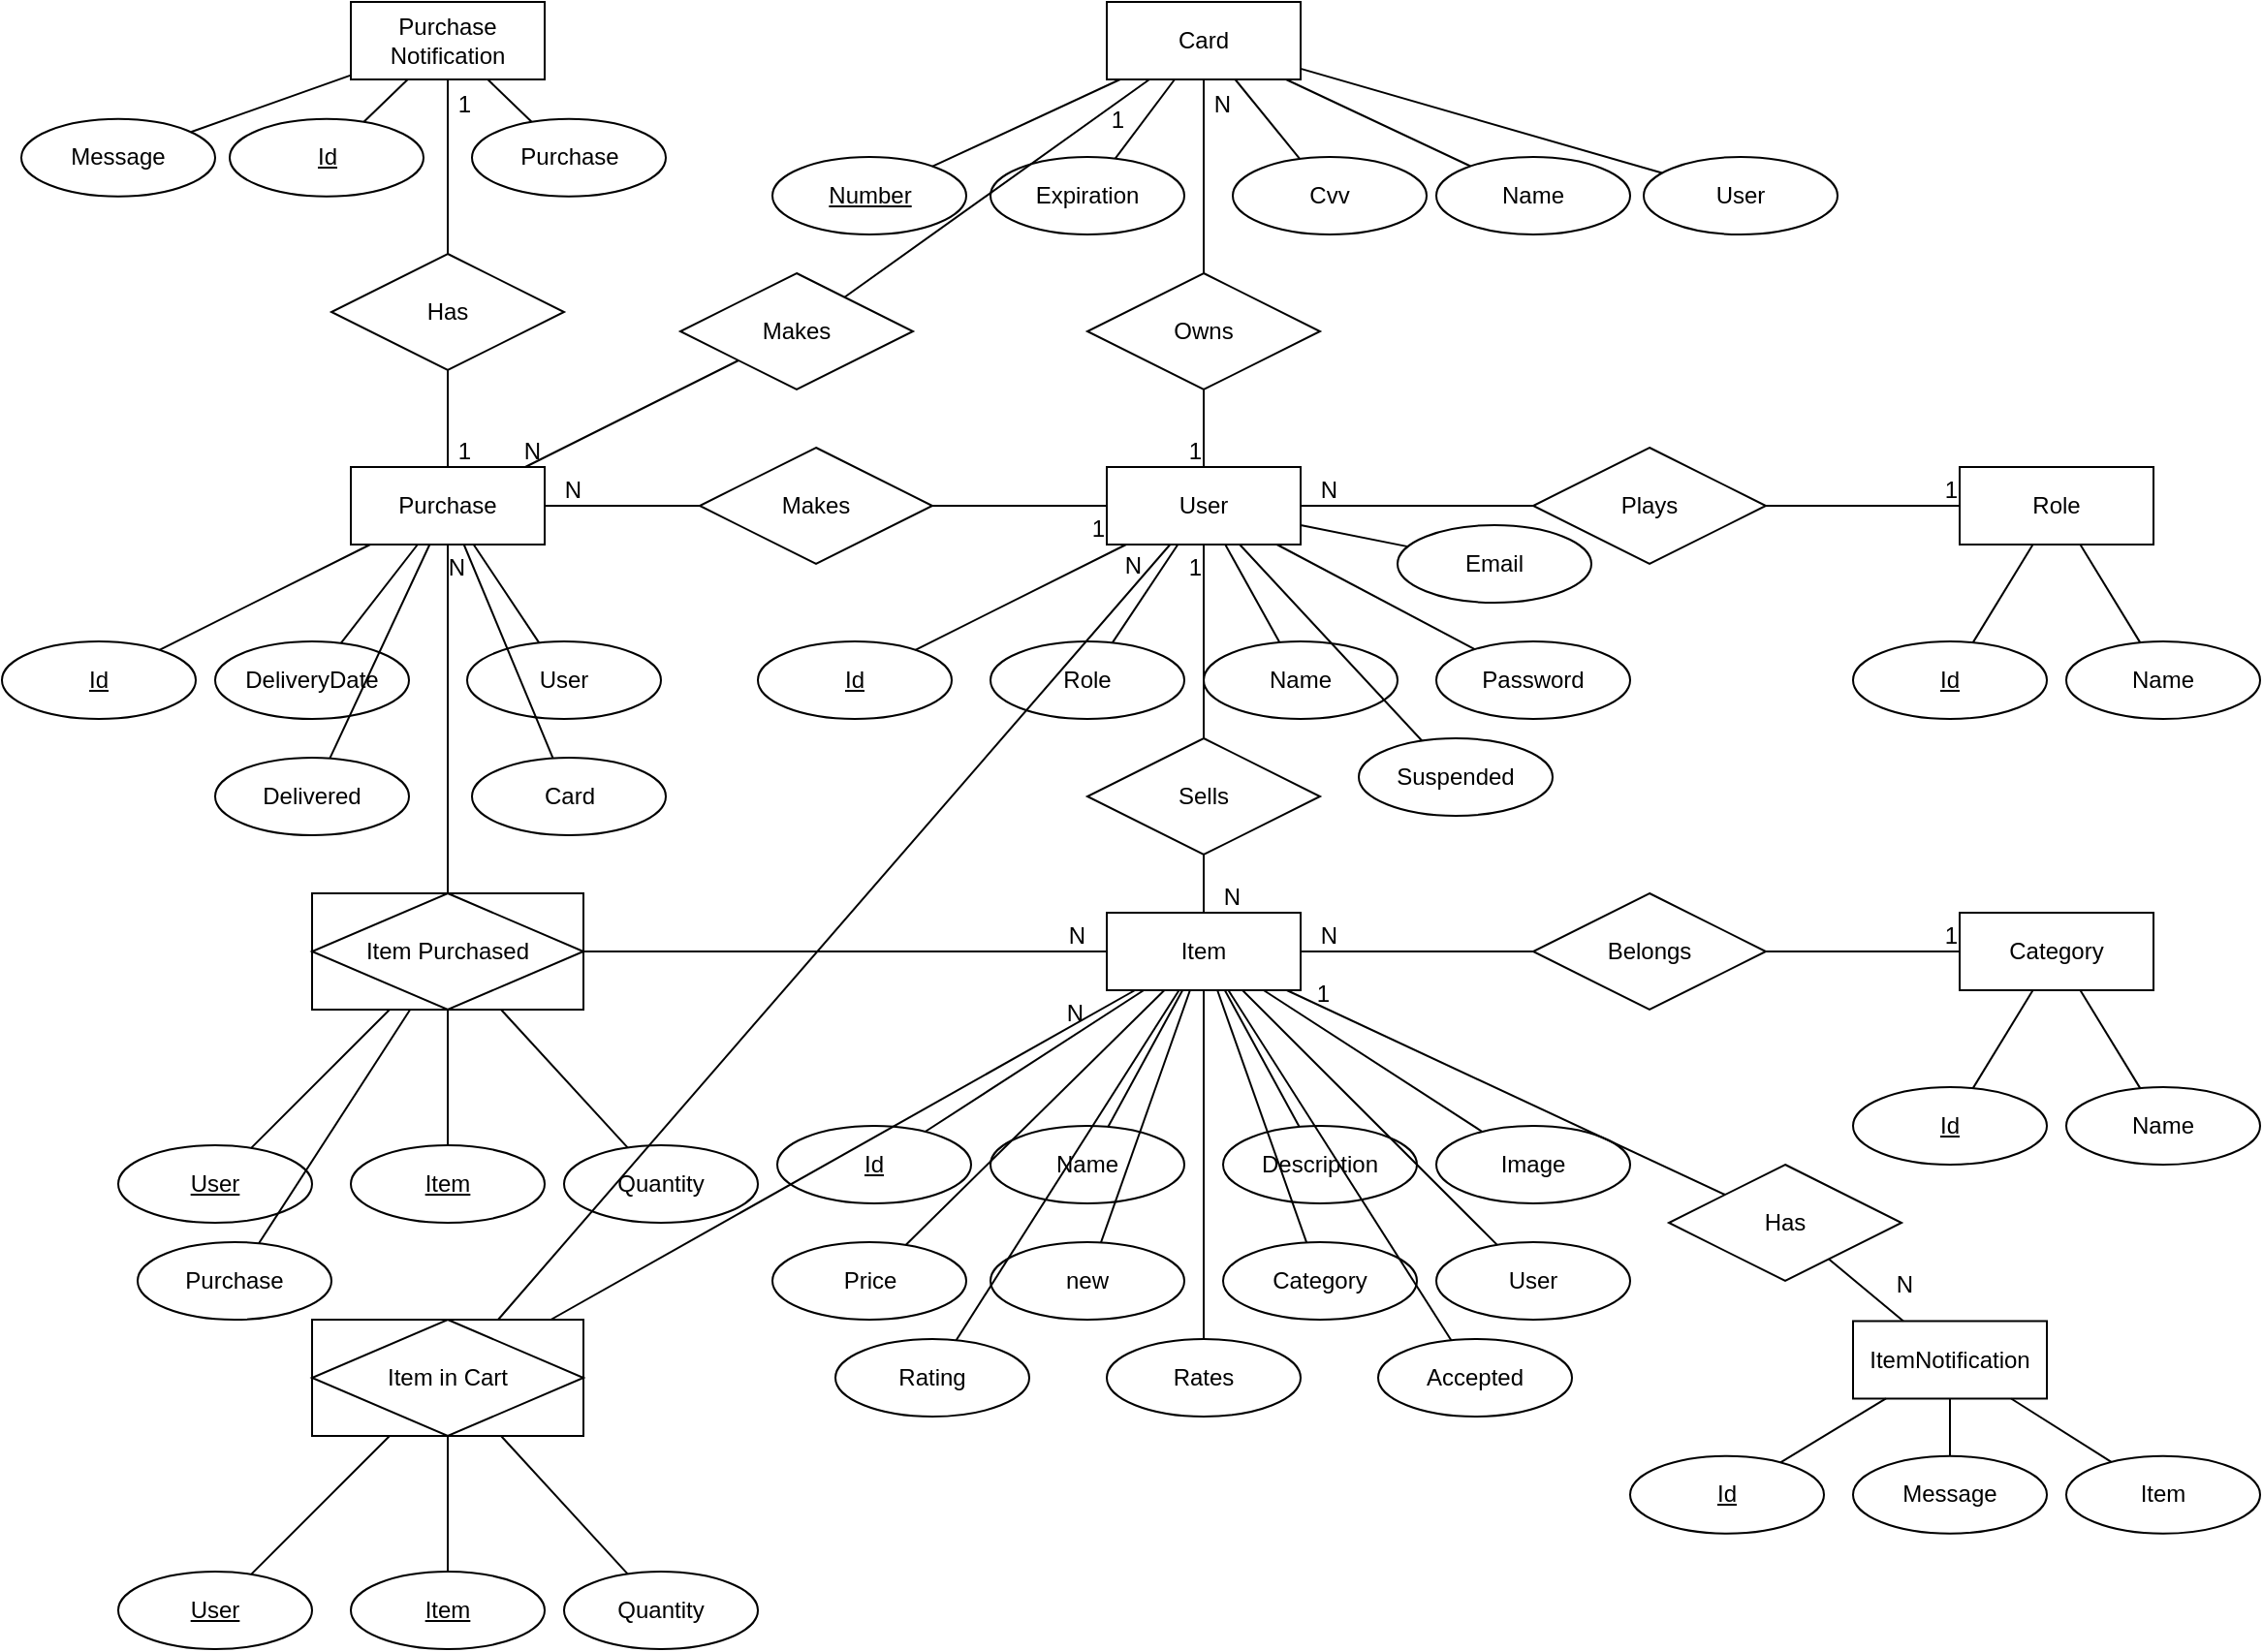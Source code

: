 <mxfile version="28.2.7">
  <diagram name="Page-1" id="AQ6WqM4QL6wlQ6JgRw1S">
    <mxGraphModel dx="1959" dy="1181" grid="1" gridSize="10" guides="1" tooltips="1" connect="1" arrows="1" fold="1" page="1" pageScale="1" pageWidth="850" pageHeight="1100" math="0" shadow="0">
      <root>
        <mxCell id="0" />
        <mxCell id="1" parent="0" />
        <mxCell id="PNmZhNiWiLSYnnZoIw8--1" value="User" style="whiteSpace=wrap;html=1;align=center;" vertex="1" parent="1">
          <mxGeometry x="570" y="360" width="100" height="40" as="geometry" />
        </mxCell>
        <mxCell id="PNmZhNiWiLSYnnZoIw8--2" value="Id" style="ellipse;whiteSpace=wrap;html=1;align=center;fontStyle=4;" vertex="1" parent="1">
          <mxGeometry x="390" y="450" width="100" height="40" as="geometry" />
        </mxCell>
        <mxCell id="PNmZhNiWiLSYnnZoIw8--3" value="" style="endArrow=none;html=1;rounded=0;" edge="1" parent="1" source="PNmZhNiWiLSYnnZoIw8--1" target="PNmZhNiWiLSYnnZoIw8--2">
          <mxGeometry relative="1" as="geometry">
            <mxPoint x="860" y="710" as="sourcePoint" />
            <mxPoint x="1020" y="710" as="targetPoint" />
          </mxGeometry>
        </mxCell>
        <mxCell id="PNmZhNiWiLSYnnZoIw8--4" value="Role" style="whiteSpace=wrap;html=1;align=center;" vertex="1" parent="1">
          <mxGeometry x="1010" y="360" width="100" height="40" as="geometry" />
        </mxCell>
        <mxCell id="PNmZhNiWiLSYnnZoIw8--5" value="Role" style="ellipse;whiteSpace=wrap;html=1;align=center;" vertex="1" parent="1">
          <mxGeometry x="510" y="450" width="100" height="40" as="geometry" />
        </mxCell>
        <mxCell id="PNmZhNiWiLSYnnZoIw8--6" value="" style="endArrow=none;html=1;rounded=0;" edge="1" parent="1" source="PNmZhNiWiLSYnnZoIw8--1" target="PNmZhNiWiLSYnnZoIw8--5">
          <mxGeometry relative="1" as="geometry">
            <mxPoint x="533" y="410" as="sourcePoint" />
            <mxPoint x="490" y="471" as="targetPoint" />
          </mxGeometry>
        </mxCell>
        <mxCell id="PNmZhNiWiLSYnnZoIw8--7" value="Name" style="ellipse;whiteSpace=wrap;html=1;align=center;" vertex="1" parent="1">
          <mxGeometry x="620" y="450" width="100" height="40" as="geometry" />
        </mxCell>
        <mxCell id="PNmZhNiWiLSYnnZoIw8--8" value="" style="endArrow=none;html=1;rounded=0;" edge="1" parent="1" source="PNmZhNiWiLSYnnZoIw8--1" target="PNmZhNiWiLSYnnZoIw8--7">
          <mxGeometry relative="1" as="geometry">
            <mxPoint x="720" y="450" as="sourcePoint" />
            <mxPoint x="650" y="531" as="targetPoint" />
          </mxGeometry>
        </mxCell>
        <mxCell id="PNmZhNiWiLSYnnZoIw8--9" value="Password" style="ellipse;whiteSpace=wrap;html=1;align=center;" vertex="1" parent="1">
          <mxGeometry x="740" y="450" width="100" height="40" as="geometry" />
        </mxCell>
        <mxCell id="PNmZhNiWiLSYnnZoIw8--10" value="" style="endArrow=none;html=1;rounded=0;" edge="1" parent="1" source="PNmZhNiWiLSYnnZoIw8--1" target="PNmZhNiWiLSYnnZoIw8--9">
          <mxGeometry relative="1" as="geometry">
            <mxPoint x="1020" y="510" as="sourcePoint" />
            <mxPoint x="950" y="591" as="targetPoint" />
          </mxGeometry>
        </mxCell>
        <mxCell id="PNmZhNiWiLSYnnZoIw8--11" value="Id" style="ellipse;whiteSpace=wrap;html=1;align=center;fontStyle=4;" vertex="1" parent="1">
          <mxGeometry x="955" y="450" width="100" height="40" as="geometry" />
        </mxCell>
        <mxCell id="PNmZhNiWiLSYnnZoIw8--12" value="" style="endArrow=none;html=1;rounded=0;" edge="1" parent="1" source="PNmZhNiWiLSYnnZoIw8--4" target="PNmZhNiWiLSYnnZoIw8--11">
          <mxGeometry relative="1" as="geometry">
            <mxPoint x="1020" y="410" as="sourcePoint" />
            <mxPoint x="1460" y="720" as="targetPoint" />
          </mxGeometry>
        </mxCell>
        <mxCell id="PNmZhNiWiLSYnnZoIw8--13" value="Name" style="ellipse;whiteSpace=wrap;html=1;align=center;" vertex="1" parent="1">
          <mxGeometry x="1065" y="450" width="100" height="40" as="geometry" />
        </mxCell>
        <mxCell id="PNmZhNiWiLSYnnZoIw8--14" value="" style="endArrow=none;html=1;rounded=0;" edge="1" parent="1" source="PNmZhNiWiLSYnnZoIw8--4" target="PNmZhNiWiLSYnnZoIw8--13">
          <mxGeometry relative="1" as="geometry">
            <mxPoint x="1081" y="410" as="sourcePoint" />
            <mxPoint x="1100" y="541" as="targetPoint" />
          </mxGeometry>
        </mxCell>
        <mxCell id="PNmZhNiWiLSYnnZoIw8--15" value="Plays" style="shape=rhombus;perimeter=rhombusPerimeter;whiteSpace=wrap;html=1;align=center;" vertex="1" parent="1">
          <mxGeometry x="790" y="350" width="120" height="60" as="geometry" />
        </mxCell>
        <mxCell id="PNmZhNiWiLSYnnZoIw8--16" value="" style="endArrow=none;html=1;rounded=0;" edge="1" parent="1" source="PNmZhNiWiLSYnnZoIw8--15" target="PNmZhNiWiLSYnnZoIw8--4">
          <mxGeometry relative="1" as="geometry">
            <mxPoint x="860" y="710" as="sourcePoint" />
            <mxPoint x="1020" y="710" as="targetPoint" />
          </mxGeometry>
        </mxCell>
        <mxCell id="PNmZhNiWiLSYnnZoIw8--17" value="1" style="resizable=0;html=1;whiteSpace=wrap;align=right;verticalAlign=bottom;" connectable="0" vertex="1" parent="PNmZhNiWiLSYnnZoIw8--16">
          <mxGeometry x="1" relative="1" as="geometry" />
        </mxCell>
        <mxCell id="PNmZhNiWiLSYnnZoIw8--18" value="" style="endArrow=none;html=1;rounded=0;" edge="1" parent="1" source="PNmZhNiWiLSYnnZoIw8--15" target="PNmZhNiWiLSYnnZoIw8--1">
          <mxGeometry relative="1" as="geometry">
            <mxPoint x="860" y="710" as="sourcePoint" />
            <mxPoint x="1020" y="710" as="targetPoint" />
          </mxGeometry>
        </mxCell>
        <mxCell id="PNmZhNiWiLSYnnZoIw8--19" value="N" style="resizable=0;html=1;whiteSpace=wrap;align=right;verticalAlign=bottom;" connectable="0" vertex="1" parent="PNmZhNiWiLSYnnZoIw8--18">
          <mxGeometry x="1" relative="1" as="geometry">
            <mxPoint x="20" as="offset" />
          </mxGeometry>
        </mxCell>
        <mxCell id="PNmZhNiWiLSYnnZoIw8--20" value="Item" style="whiteSpace=wrap;html=1;align=center;" vertex="1" parent="1">
          <mxGeometry x="570" y="590" width="100" height="40" as="geometry" />
        </mxCell>
        <mxCell id="PNmZhNiWiLSYnnZoIw8--21" value="Id" style="ellipse;whiteSpace=wrap;html=1;align=center;fontStyle=4;" vertex="1" parent="1">
          <mxGeometry x="400" y="700" width="100" height="40" as="geometry" />
        </mxCell>
        <mxCell id="PNmZhNiWiLSYnnZoIw8--22" value="" style="endArrow=none;html=1;rounded=0;" edge="1" parent="1" source="PNmZhNiWiLSYnnZoIw8--20" target="PNmZhNiWiLSYnnZoIw8--21">
          <mxGeometry relative="1" as="geometry">
            <mxPoint x="600" y="650" as="sourcePoint" />
            <mxPoint x="1040" y="960" as="targetPoint" />
          </mxGeometry>
        </mxCell>
        <mxCell id="PNmZhNiWiLSYnnZoIw8--23" value="Name" style="ellipse;whiteSpace=wrap;html=1;align=center;" vertex="1" parent="1">
          <mxGeometry x="510" y="700" width="100" height="40" as="geometry" />
        </mxCell>
        <mxCell id="PNmZhNiWiLSYnnZoIw8--24" value="" style="endArrow=none;html=1;rounded=0;" edge="1" parent="1" source="PNmZhNiWiLSYnnZoIw8--20" target="PNmZhNiWiLSYnnZoIw8--23">
          <mxGeometry relative="1" as="geometry">
            <mxPoint x="617" y="650" as="sourcePoint" />
            <mxPoint x="500" y="721" as="targetPoint" />
          </mxGeometry>
        </mxCell>
        <mxCell id="PNmZhNiWiLSYnnZoIw8--25" value="Description" style="ellipse;whiteSpace=wrap;html=1;align=center;" vertex="1" parent="1">
          <mxGeometry x="630" y="700" width="100" height="40" as="geometry" />
        </mxCell>
        <mxCell id="PNmZhNiWiLSYnnZoIw8--26" value="" style="endArrow=none;html=1;rounded=0;" edge="1" parent="1" source="PNmZhNiWiLSYnnZoIw8--20" target="PNmZhNiWiLSYnnZoIw8--25">
          <mxGeometry relative="1" as="geometry">
            <mxPoint x="771" y="720" as="sourcePoint" />
            <mxPoint x="660" y="811" as="targetPoint" />
          </mxGeometry>
        </mxCell>
        <mxCell id="PNmZhNiWiLSYnnZoIw8--27" value="Image" style="ellipse;whiteSpace=wrap;html=1;align=center;" vertex="1" parent="1">
          <mxGeometry x="740" y="700" width="100" height="40" as="geometry" />
        </mxCell>
        <mxCell id="PNmZhNiWiLSYnnZoIw8--28" value="" style="endArrow=none;html=1;rounded=0;" edge="1" parent="1" source="PNmZhNiWiLSYnnZoIw8--20" target="PNmZhNiWiLSYnnZoIw8--27">
          <mxGeometry relative="1" as="geometry">
            <mxPoint x="620.0" y="590" as="sourcePoint" />
            <mxPoint x="769.4" y="811" as="targetPoint" />
          </mxGeometry>
        </mxCell>
        <mxCell id="PNmZhNiWiLSYnnZoIw8--29" value="Price" style="ellipse;whiteSpace=wrap;html=1;align=center;" vertex="1" parent="1">
          <mxGeometry x="397.5" y="760" width="100" height="40" as="geometry" />
        </mxCell>
        <mxCell id="PNmZhNiWiLSYnnZoIw8--30" value="" style="endArrow=none;html=1;rounded=0;" edge="1" parent="1" source="PNmZhNiWiLSYnnZoIw8--29" target="PNmZhNiWiLSYnnZoIw8--20">
          <mxGeometry relative="1" as="geometry">
            <mxPoint x="700" y="640" as="sourcePoint" />
            <mxPoint x="860" y="640" as="targetPoint" />
          </mxGeometry>
        </mxCell>
        <mxCell id="PNmZhNiWiLSYnnZoIw8--31" value="new" style="ellipse;whiteSpace=wrap;html=1;align=center;" vertex="1" parent="1">
          <mxGeometry x="510" y="760" width="100" height="40" as="geometry" />
        </mxCell>
        <mxCell id="PNmZhNiWiLSYnnZoIw8--32" value="" style="endArrow=none;html=1;rounded=0;" edge="1" parent="1" source="PNmZhNiWiLSYnnZoIw8--20" target="PNmZhNiWiLSYnnZoIw8--31">
          <mxGeometry relative="1" as="geometry">
            <mxPoint x="580" y="630" as="sourcePoint" />
            <mxPoint x="740" y="630" as="targetPoint" />
          </mxGeometry>
        </mxCell>
        <mxCell id="PNmZhNiWiLSYnnZoIw8--33" value="Category" style="ellipse;whiteSpace=wrap;html=1;align=center;" vertex="1" parent="1">
          <mxGeometry x="630" y="760" width="100" height="40" as="geometry" />
        </mxCell>
        <mxCell id="PNmZhNiWiLSYnnZoIw8--34" value="" style="endArrow=none;html=1;rounded=0;" edge="1" parent="1" source="PNmZhNiWiLSYnnZoIw8--33" target="PNmZhNiWiLSYnnZoIw8--20">
          <mxGeometry relative="1" as="geometry">
            <mxPoint x="580" y="750" as="sourcePoint" />
            <mxPoint x="740" y="750" as="targetPoint" />
          </mxGeometry>
        </mxCell>
        <mxCell id="PNmZhNiWiLSYnnZoIw8--35" value="Category" style="whiteSpace=wrap;html=1;align=center;" vertex="1" parent="1">
          <mxGeometry x="1010" y="590" width="100" height="40" as="geometry" />
        </mxCell>
        <mxCell id="PNmZhNiWiLSYnnZoIw8--36" value="Id" style="ellipse;whiteSpace=wrap;html=1;align=center;fontStyle=4;" vertex="1" parent="1">
          <mxGeometry x="955" y="680" width="100" height="40" as="geometry" />
        </mxCell>
        <mxCell id="PNmZhNiWiLSYnnZoIw8--37" value="" style="endArrow=none;html=1;rounded=0;" edge="1" parent="1" source="PNmZhNiWiLSYnnZoIw8--35" target="PNmZhNiWiLSYnnZoIw8--36">
          <mxGeometry relative="1" as="geometry">
            <mxPoint x="1048" y="630" as="sourcePoint" />
            <mxPoint x="1460" y="950" as="targetPoint" />
          </mxGeometry>
        </mxCell>
        <mxCell id="PNmZhNiWiLSYnnZoIw8--38" value="Name" style="ellipse;whiteSpace=wrap;html=1;align=center;" vertex="1" parent="1">
          <mxGeometry x="1065" y="680" width="100" height="40" as="geometry" />
        </mxCell>
        <mxCell id="PNmZhNiWiLSYnnZoIw8--39" value="" style="endArrow=none;html=1;rounded=0;" edge="1" parent="1" source="PNmZhNiWiLSYnnZoIw8--35" target="PNmZhNiWiLSYnnZoIw8--38">
          <mxGeometry relative="1" as="geometry">
            <mxPoint x="1072" y="630" as="sourcePoint" />
            <mxPoint x="1100" y="771" as="targetPoint" />
          </mxGeometry>
        </mxCell>
        <mxCell id="PNmZhNiWiLSYnnZoIw8--40" value="Belongs" style="shape=rhombus;perimeter=rhombusPerimeter;whiteSpace=wrap;html=1;align=center;" vertex="1" parent="1">
          <mxGeometry x="790" y="580" width="120" height="60" as="geometry" />
        </mxCell>
        <mxCell id="PNmZhNiWiLSYnnZoIw8--41" value="" style="endArrow=none;html=1;rounded=0;" edge="1" parent="1" source="PNmZhNiWiLSYnnZoIw8--40" target="PNmZhNiWiLSYnnZoIw8--35">
          <mxGeometry relative="1" as="geometry">
            <mxPoint x="819.4" y="940" as="sourcePoint" />
            <mxPoint x="969.4" y="610" as="targetPoint" />
          </mxGeometry>
        </mxCell>
        <mxCell id="PNmZhNiWiLSYnnZoIw8--42" value="1" style="resizable=0;html=1;whiteSpace=wrap;align=right;verticalAlign=bottom;" connectable="0" vertex="1" parent="PNmZhNiWiLSYnnZoIw8--41">
          <mxGeometry x="1" relative="1" as="geometry" />
        </mxCell>
        <mxCell id="PNmZhNiWiLSYnnZoIw8--43" value="" style="endArrow=none;html=1;rounded=0;" edge="1" parent="1" source="PNmZhNiWiLSYnnZoIw8--40" target="PNmZhNiWiLSYnnZoIw8--20">
          <mxGeometry relative="1" as="geometry">
            <mxPoint x="819.4" y="940" as="sourcePoint" />
            <mxPoint x="629.4" y="610" as="targetPoint" />
          </mxGeometry>
        </mxCell>
        <mxCell id="PNmZhNiWiLSYnnZoIw8--44" value="N" style="resizable=0;html=1;whiteSpace=wrap;align=right;verticalAlign=bottom;" connectable="0" vertex="1" parent="PNmZhNiWiLSYnnZoIw8--43">
          <mxGeometry x="1" relative="1" as="geometry">
            <mxPoint x="20" as="offset" />
          </mxGeometry>
        </mxCell>
        <mxCell id="PNmZhNiWiLSYnnZoIw8--45" value="Sells" style="shape=rhombus;perimeter=rhombusPerimeter;whiteSpace=wrap;html=1;align=center;" vertex="1" parent="1">
          <mxGeometry x="560" y="500" width="120" height="60" as="geometry" />
        </mxCell>
        <mxCell id="PNmZhNiWiLSYnnZoIw8--46" value="" style="endArrow=none;html=1;rounded=0;" edge="1" parent="1" source="PNmZhNiWiLSYnnZoIw8--45" target="PNmZhNiWiLSYnnZoIw8--1">
          <mxGeometry relative="1" as="geometry">
            <mxPoint x="630" y="870" as="sourcePoint" />
            <mxPoint x="780" y="540" as="targetPoint" />
          </mxGeometry>
        </mxCell>
        <mxCell id="PNmZhNiWiLSYnnZoIw8--47" value="1" style="resizable=0;html=1;whiteSpace=wrap;align=right;verticalAlign=bottom;" connectable="0" vertex="1" parent="PNmZhNiWiLSYnnZoIw8--46">
          <mxGeometry x="1" relative="1" as="geometry">
            <mxPoint y="20" as="offset" />
          </mxGeometry>
        </mxCell>
        <mxCell id="PNmZhNiWiLSYnnZoIw8--48" value="" style="endArrow=none;html=1;rounded=0;" edge="1" parent="1" source="PNmZhNiWiLSYnnZoIw8--45" target="PNmZhNiWiLSYnnZoIw8--20">
          <mxGeometry relative="1" as="geometry">
            <mxPoint x="630" y="870" as="sourcePoint" />
            <mxPoint x="440" y="540" as="targetPoint" />
          </mxGeometry>
        </mxCell>
        <mxCell id="PNmZhNiWiLSYnnZoIw8--49" value="N" style="resizable=0;html=1;whiteSpace=wrap;align=right;verticalAlign=bottom;" connectable="0" vertex="1" parent="PNmZhNiWiLSYnnZoIw8--48">
          <mxGeometry x="1" relative="1" as="geometry">
            <mxPoint x="20" as="offset" />
          </mxGeometry>
        </mxCell>
        <mxCell id="PNmZhNiWiLSYnnZoIw8--50" value="Purchase" style="whiteSpace=wrap;html=1;align=center;" vertex="1" parent="1">
          <mxGeometry x="180" y="360" width="100" height="40" as="geometry" />
        </mxCell>
        <mxCell id="PNmZhNiWiLSYnnZoIw8--51" value="Makes" style="shape=rhombus;perimeter=rhombusPerimeter;whiteSpace=wrap;html=1;align=center;" vertex="1" parent="1">
          <mxGeometry x="360" y="350" width="120" height="60" as="geometry" />
        </mxCell>
        <mxCell id="PNmZhNiWiLSYnnZoIw8--52" value="" style="endArrow=none;html=1;rounded=0;" edge="1" parent="1" source="PNmZhNiWiLSYnnZoIw8--51" target="PNmZhNiWiLSYnnZoIw8--1">
          <mxGeometry relative="1" as="geometry">
            <mxPoint x="457.5" y="720" as="sourcePoint" />
            <mxPoint x="372.5" y="80" as="targetPoint" />
          </mxGeometry>
        </mxCell>
        <mxCell id="PNmZhNiWiLSYnnZoIw8--53" value="1" style="resizable=0;html=1;whiteSpace=wrap;align=right;verticalAlign=bottom;" connectable="0" vertex="1" parent="PNmZhNiWiLSYnnZoIw8--52">
          <mxGeometry x="1" relative="1" as="geometry">
            <mxPoint y="20" as="offset" />
          </mxGeometry>
        </mxCell>
        <mxCell id="PNmZhNiWiLSYnnZoIw8--54" value="" style="endArrow=none;html=1;rounded=0;" edge="1" parent="1" source="PNmZhNiWiLSYnnZoIw8--51" target="PNmZhNiWiLSYnnZoIw8--50">
          <mxGeometry relative="1" as="geometry">
            <mxPoint x="457.5" y="720" as="sourcePoint" />
            <mxPoint x="447.5" y="440" as="targetPoint" />
          </mxGeometry>
        </mxCell>
        <mxCell id="PNmZhNiWiLSYnnZoIw8--55" value="N" style="resizable=0;html=1;whiteSpace=wrap;align=right;verticalAlign=bottom;" connectable="0" vertex="1" parent="PNmZhNiWiLSYnnZoIw8--54">
          <mxGeometry x="1" relative="1" as="geometry">
            <mxPoint x="20" as="offset" />
          </mxGeometry>
        </mxCell>
        <mxCell id="PNmZhNiWiLSYnnZoIw8--56" value="" style="endArrow=none;html=1;rounded=0;" edge="1" parent="1" source="PNmZhNiWiLSYnnZoIw8--92" target="PNmZhNiWiLSYnnZoIw8--50">
          <mxGeometry relative="1" as="geometry">
            <mxPoint x="230" y="580" as="sourcePoint" />
            <mxPoint x="390" y="390" as="targetPoint" />
          </mxGeometry>
        </mxCell>
        <mxCell id="PNmZhNiWiLSYnnZoIw8--57" value="N" style="resizable=0;html=1;whiteSpace=wrap;align=right;verticalAlign=bottom;" connectable="0" vertex="1" parent="PNmZhNiWiLSYnnZoIw8--56">
          <mxGeometry x="1" relative="1" as="geometry">
            <mxPoint x="10" y="20" as="offset" />
          </mxGeometry>
        </mxCell>
        <mxCell id="PNmZhNiWiLSYnnZoIw8--58" value="" style="endArrow=none;html=1;rounded=0;" edge="1" parent="1" source="PNmZhNiWiLSYnnZoIw8--92" target="PNmZhNiWiLSYnnZoIw8--20">
          <mxGeometry relative="1" as="geometry">
            <mxPoint x="290" y="610" as="sourcePoint" />
            <mxPoint x="340" y="580" as="targetPoint" />
            <Array as="points">
              <mxPoint x="430" y="610" />
            </Array>
          </mxGeometry>
        </mxCell>
        <mxCell id="PNmZhNiWiLSYnnZoIw8--59" value="N" style="resizable=0;html=1;whiteSpace=wrap;align=right;verticalAlign=bottom;" connectable="0" vertex="1" parent="PNmZhNiWiLSYnnZoIw8--58">
          <mxGeometry x="1" relative="1" as="geometry">
            <mxPoint x="-10" as="offset" />
          </mxGeometry>
        </mxCell>
        <mxCell id="PNmZhNiWiLSYnnZoIw8--60" value="Card" style="whiteSpace=wrap;html=1;align=center;" vertex="1" parent="1">
          <mxGeometry x="570" y="120" width="100" height="40" as="geometry" />
        </mxCell>
        <mxCell id="PNmZhNiWiLSYnnZoIw8--61" value="Owns" style="shape=rhombus;perimeter=rhombusPerimeter;whiteSpace=wrap;html=1;align=center;" vertex="1" parent="1">
          <mxGeometry x="560" y="260" width="120" height="60" as="geometry" />
        </mxCell>
        <mxCell id="PNmZhNiWiLSYnnZoIw8--62" value="" style="endArrow=none;html=1;rounded=0;" edge="1" parent="1" source="PNmZhNiWiLSYnnZoIw8--61" target="PNmZhNiWiLSYnnZoIw8--1">
          <mxGeometry relative="1" as="geometry">
            <mxPoint x="620" y="570" as="sourcePoint" />
            <mxPoint x="770" y="240" as="targetPoint" />
          </mxGeometry>
        </mxCell>
        <mxCell id="PNmZhNiWiLSYnnZoIw8--63" value="1" style="resizable=0;html=1;whiteSpace=wrap;align=right;verticalAlign=bottom;" connectable="0" vertex="1" parent="PNmZhNiWiLSYnnZoIw8--62">
          <mxGeometry x="1" relative="1" as="geometry" />
        </mxCell>
        <mxCell id="PNmZhNiWiLSYnnZoIw8--64" value="" style="endArrow=none;html=1;rounded=0;" edge="1" parent="1" source="PNmZhNiWiLSYnnZoIw8--61" target="PNmZhNiWiLSYnnZoIw8--60">
          <mxGeometry relative="1" as="geometry">
            <mxPoint x="620" y="570" as="sourcePoint" />
            <mxPoint x="430" y="240" as="targetPoint" />
          </mxGeometry>
        </mxCell>
        <mxCell id="PNmZhNiWiLSYnnZoIw8--65" value="N" style="resizable=0;html=1;whiteSpace=wrap;align=right;verticalAlign=bottom;" connectable="0" vertex="1" parent="PNmZhNiWiLSYnnZoIw8--64">
          <mxGeometry x="1" relative="1" as="geometry">
            <mxPoint x="15" y="21" as="offset" />
          </mxGeometry>
        </mxCell>
        <mxCell id="PNmZhNiWiLSYnnZoIw8--66" value="Number" style="ellipse;whiteSpace=wrap;html=1;align=center;fontStyle=4;" vertex="1" parent="1">
          <mxGeometry x="397.5" y="200" width="100" height="40" as="geometry" />
        </mxCell>
        <mxCell id="PNmZhNiWiLSYnnZoIw8--67" value="" style="endArrow=none;html=1;rounded=0;" edge="1" parent="1" source="PNmZhNiWiLSYnnZoIw8--60" target="PNmZhNiWiLSYnnZoIw8--66">
          <mxGeometry relative="1" as="geometry">
            <mxPoint x="555" y="190" as="sourcePoint" />
            <mxPoint x="995" y="500" as="targetPoint" />
          </mxGeometry>
        </mxCell>
        <mxCell id="PNmZhNiWiLSYnnZoIw8--68" value="Cvv" style="ellipse;whiteSpace=wrap;html=1;align=center;" vertex="1" parent="1">
          <mxGeometry x="635" y="200" width="100" height="40" as="geometry" />
        </mxCell>
        <mxCell id="PNmZhNiWiLSYnnZoIw8--69" value="" style="endArrow=none;html=1;rounded=0;" edge="1" parent="1" source="PNmZhNiWiLSYnnZoIw8--60" target="PNmZhNiWiLSYnnZoIw8--68">
          <mxGeometry relative="1" as="geometry">
            <mxPoint x="737" y="150" as="sourcePoint" />
            <mxPoint x="620" y="221" as="targetPoint" />
          </mxGeometry>
        </mxCell>
        <mxCell id="PNmZhNiWiLSYnnZoIw8--70" value="Expiration" style="ellipse;whiteSpace=wrap;html=1;align=center;" vertex="1" parent="1">
          <mxGeometry x="510" y="200" width="100" height="40" as="geometry" />
        </mxCell>
        <mxCell id="PNmZhNiWiLSYnnZoIw8--71" value="" style="endArrow=none;html=1;rounded=0;" edge="1" parent="1" source="PNmZhNiWiLSYnnZoIw8--60" target="PNmZhNiWiLSYnnZoIw8--70">
          <mxGeometry relative="1" as="geometry">
            <mxPoint x="511" y="160" as="sourcePoint" />
            <mxPoint x="495" y="221" as="targetPoint" />
          </mxGeometry>
        </mxCell>
        <mxCell id="PNmZhNiWiLSYnnZoIw8--72" value="Name" style="ellipse;whiteSpace=wrap;html=1;align=center;" vertex="1" parent="1">
          <mxGeometry x="740" y="200" width="100" height="40" as="geometry" />
        </mxCell>
        <mxCell id="PNmZhNiWiLSYnnZoIw8--73" value="" style="endArrow=none;html=1;rounded=0;" edge="1" parent="1" source="PNmZhNiWiLSYnnZoIw8--60" target="PNmZhNiWiLSYnnZoIw8--72">
          <mxGeometry relative="1" as="geometry">
            <mxPoint x="741" y="160" as="sourcePoint" />
            <mxPoint x="725" y="221" as="targetPoint" />
          </mxGeometry>
        </mxCell>
        <mxCell id="PNmZhNiWiLSYnnZoIw8--74" value="Id" style="ellipse;whiteSpace=wrap;html=1;align=center;fontStyle=4;" vertex="1" parent="1">
          <mxGeometry y="450" width="100" height="40" as="geometry" />
        </mxCell>
        <mxCell id="PNmZhNiWiLSYnnZoIw8--75" value="" style="endArrow=none;html=1;rounded=0;" edge="1" parent="1" source="PNmZhNiWiLSYnnZoIw8--50" target="PNmZhNiWiLSYnnZoIw8--74">
          <mxGeometry relative="1" as="geometry">
            <mxPoint x="300" y="410" as="sourcePoint" />
            <mxPoint x="740" y="720" as="targetPoint" />
          </mxGeometry>
        </mxCell>
        <mxCell id="PNmZhNiWiLSYnnZoIw8--76" value="User" style="ellipse;whiteSpace=wrap;html=1;align=center;" vertex="1" parent="1">
          <mxGeometry x="847" y="200" width="100" height="40" as="geometry" />
        </mxCell>
        <mxCell id="PNmZhNiWiLSYnnZoIw8--77" value="" style="endArrow=none;html=1;rounded=0;" edge="1" parent="1" source="PNmZhNiWiLSYnnZoIw8--60" target="PNmZhNiWiLSYnnZoIw8--76">
          <mxGeometry relative="1" as="geometry">
            <mxPoint x="770" y="160" as="sourcePoint" />
            <mxPoint x="832" y="221" as="targetPoint" />
          </mxGeometry>
        </mxCell>
        <mxCell id="PNmZhNiWiLSYnnZoIw8--78" value="User" style="ellipse;whiteSpace=wrap;html=1;align=center;" vertex="1" parent="1">
          <mxGeometry x="740" y="760" width="100" height="40" as="geometry" />
        </mxCell>
        <mxCell id="PNmZhNiWiLSYnnZoIw8--79" value="" style="endArrow=none;html=1;rounded=0;" edge="1" parent="1" source="PNmZhNiWiLSYnnZoIw8--78" target="PNmZhNiWiLSYnnZoIw8--20">
          <mxGeometry relative="1" as="geometry">
            <mxPoint x="763" y="880" as="sourcePoint" />
            <mxPoint x="810" y="760" as="targetPoint" />
          </mxGeometry>
        </mxCell>
        <mxCell id="PNmZhNiWiLSYnnZoIw8--80" value="User" style="ellipse;whiteSpace=wrap;html=1;align=center;" vertex="1" parent="1">
          <mxGeometry x="240" y="450" width="100" height="40" as="geometry" />
        </mxCell>
        <mxCell id="PNmZhNiWiLSYnnZoIw8--81" value="" style="endArrow=none;html=1;rounded=0;" edge="1" parent="1" source="PNmZhNiWiLSYnnZoIw8--50" target="PNmZhNiWiLSYnnZoIw8--80">
          <mxGeometry relative="1" as="geometry">
            <mxPoint x="383" y="470" as="sourcePoint" />
            <mxPoint x="340" y="531" as="targetPoint" />
          </mxGeometry>
        </mxCell>
        <mxCell id="PNmZhNiWiLSYnnZoIw8--82" value="DeliveryDate" style="ellipse;whiteSpace=wrap;html=1;align=center;" vertex="1" parent="1">
          <mxGeometry x="110" y="450" width="100" height="40" as="geometry" />
        </mxCell>
        <mxCell id="PNmZhNiWiLSYnnZoIw8--83" value="" style="endArrow=none;html=1;rounded=0;" edge="1" parent="1" source="PNmZhNiWiLSYnnZoIw8--50" target="PNmZhNiWiLSYnnZoIw8--82">
          <mxGeometry relative="1" as="geometry">
            <mxPoint x="270" y="450" as="sourcePoint" />
            <mxPoint x="306" y="511" as="targetPoint" />
          </mxGeometry>
        </mxCell>
        <mxCell id="PNmZhNiWiLSYnnZoIw8--84" value="Delivered" style="ellipse;whiteSpace=wrap;html=1;align=center;" vertex="1" parent="1">
          <mxGeometry x="110" y="510" width="100" height="40" as="geometry" />
        </mxCell>
        <mxCell id="PNmZhNiWiLSYnnZoIw8--85" value="" style="endArrow=none;html=1;rounded=0;" edge="1" parent="1" source="PNmZhNiWiLSYnnZoIw8--50" target="PNmZhNiWiLSYnnZoIw8--84">
          <mxGeometry relative="1" as="geometry">
            <mxPoint x="104" y="400" as="sourcePoint" />
            <mxPoint x="196" y="511" as="targetPoint" />
          </mxGeometry>
        </mxCell>
        <mxCell id="PNmZhNiWiLSYnnZoIw8--86" value="Rating" style="ellipse;whiteSpace=wrap;html=1;align=center;" vertex="1" parent="1">
          <mxGeometry x="430" y="810" width="100" height="40" as="geometry" />
        </mxCell>
        <mxCell id="PNmZhNiWiLSYnnZoIw8--87" value="Rates" style="ellipse;whiteSpace=wrap;html=1;align=center;" vertex="1" parent="1">
          <mxGeometry x="570" y="810" width="100" height="40" as="geometry" />
        </mxCell>
        <mxCell id="PNmZhNiWiLSYnnZoIw8--88" value="Accepted" style="ellipse;whiteSpace=wrap;html=1;align=center;" vertex="1" parent="1">
          <mxGeometry x="710" y="810" width="100" height="40" as="geometry" />
        </mxCell>
        <mxCell id="PNmZhNiWiLSYnnZoIw8--89" value="" style="endArrow=none;html=1;rounded=0;" edge="1" parent="1" source="PNmZhNiWiLSYnnZoIw8--86" target="PNmZhNiWiLSYnnZoIw8--20">
          <mxGeometry relative="1" as="geometry">
            <mxPoint x="500" y="770" as="sourcePoint" />
            <mxPoint x="660" y="770" as="targetPoint" />
          </mxGeometry>
        </mxCell>
        <mxCell id="PNmZhNiWiLSYnnZoIw8--90" value="" style="endArrow=none;html=1;rounded=0;" edge="1" parent="1" source="PNmZhNiWiLSYnnZoIw8--87" target="PNmZhNiWiLSYnnZoIw8--20">
          <mxGeometry relative="1" as="geometry">
            <mxPoint x="500" y="770" as="sourcePoint" />
            <mxPoint x="660" y="770" as="targetPoint" />
          </mxGeometry>
        </mxCell>
        <mxCell id="PNmZhNiWiLSYnnZoIw8--91" value="" style="endArrow=none;html=1;rounded=0;" edge="1" parent="1" source="PNmZhNiWiLSYnnZoIw8--88" target="PNmZhNiWiLSYnnZoIw8--20">
          <mxGeometry relative="1" as="geometry">
            <mxPoint x="620" y="880" as="sourcePoint" />
            <mxPoint x="620" y="700" as="targetPoint" />
          </mxGeometry>
        </mxCell>
        <mxCell id="PNmZhNiWiLSYnnZoIw8--92" value="Item Purchased" style="shape=associativeEntity;whiteSpace=wrap;html=1;align=center;" vertex="1" parent="1">
          <mxGeometry x="160" y="580" width="140" height="60" as="geometry" />
        </mxCell>
        <mxCell id="PNmZhNiWiLSYnnZoIw8--93" value="User" style="ellipse;whiteSpace=wrap;html=1;align=center;fontStyle=4;" vertex="1" parent="1">
          <mxGeometry x="60" y="710" width="100" height="40" as="geometry" />
        </mxCell>
        <mxCell id="PNmZhNiWiLSYnnZoIw8--94" value="" style="endArrow=none;html=1;rounded=0;" edge="1" parent="1" source="PNmZhNiWiLSYnnZoIw8--92" target="PNmZhNiWiLSYnnZoIw8--93">
          <mxGeometry relative="1" as="geometry">
            <mxPoint x="240" y="660" as="sourcePoint" />
            <mxPoint x="790" y="980" as="targetPoint" />
          </mxGeometry>
        </mxCell>
        <mxCell id="PNmZhNiWiLSYnnZoIw8--95" value="Item" style="ellipse;whiteSpace=wrap;html=1;align=center;fontStyle=4;" vertex="1" parent="1">
          <mxGeometry x="180" y="710" width="100" height="40" as="geometry" />
        </mxCell>
        <mxCell id="PNmZhNiWiLSYnnZoIw8--96" value="Quantity" style="ellipse;whiteSpace=wrap;html=1;align=center;" vertex="1" parent="1">
          <mxGeometry x="290" y="710" width="100" height="40" as="geometry" />
        </mxCell>
        <mxCell id="PNmZhNiWiLSYnnZoIw8--97" value="" style="endArrow=none;html=1;rounded=0;" edge="1" parent="1" source="PNmZhNiWiLSYnnZoIw8--92" target="PNmZhNiWiLSYnnZoIw8--96">
          <mxGeometry relative="1" as="geometry">
            <mxPoint x="374" y="660" as="sourcePoint" />
            <mxPoint x="466" y="771" as="targetPoint" />
          </mxGeometry>
        </mxCell>
        <mxCell id="PNmZhNiWiLSYnnZoIw8--98" value="" style="endArrow=none;html=1;rounded=0;" edge="1" parent="1" source="PNmZhNiWiLSYnnZoIw8--92" target="PNmZhNiWiLSYnnZoIw8--95">
          <mxGeometry relative="1" as="geometry">
            <mxPoint x="320" y="640" as="sourcePoint" />
            <mxPoint x="373" y="711" as="targetPoint" />
          </mxGeometry>
        </mxCell>
        <mxCell id="PNmZhNiWiLSYnnZoIw8--99" value="Item in Cart" style="shape=associativeEntity;whiteSpace=wrap;html=1;align=center;" vertex="1" parent="1">
          <mxGeometry x="160" y="800" width="140" height="60" as="geometry" />
        </mxCell>
        <mxCell id="PNmZhNiWiLSYnnZoIw8--100" value="" style="endArrow=none;html=1;rounded=0;" edge="1" parent="1" source="PNmZhNiWiLSYnnZoIw8--99" target="PNmZhNiWiLSYnnZoIw8--1">
          <mxGeometry relative="1" as="geometry">
            <mxPoint x="290" y="570" as="sourcePoint" />
            <mxPoint x="290" y="390" as="targetPoint" />
          </mxGeometry>
        </mxCell>
        <mxCell id="PNmZhNiWiLSYnnZoIw8--101" value="N" style="resizable=0;html=1;whiteSpace=wrap;align=right;verticalAlign=bottom;" connectable="0" vertex="1" parent="PNmZhNiWiLSYnnZoIw8--100">
          <mxGeometry x="1" relative="1" as="geometry">
            <mxPoint x="-13" y="20" as="offset" />
          </mxGeometry>
        </mxCell>
        <mxCell id="PNmZhNiWiLSYnnZoIw8--102" value="" style="endArrow=none;html=1;rounded=0;" edge="1" parent="1" source="PNmZhNiWiLSYnnZoIw8--99" target="PNmZhNiWiLSYnnZoIw8--20">
          <mxGeometry relative="1" as="geometry">
            <mxPoint x="550" y="920" as="sourcePoint" />
            <mxPoint x="897" y="520" as="targetPoint" />
          </mxGeometry>
        </mxCell>
        <mxCell id="PNmZhNiWiLSYnnZoIw8--103" value="N" style="resizable=0;html=1;whiteSpace=wrap;align=right;verticalAlign=bottom;" connectable="0" vertex="1" parent="PNmZhNiWiLSYnnZoIw8--102">
          <mxGeometry x="1" relative="1" as="geometry">
            <mxPoint x="-25" y="20" as="offset" />
          </mxGeometry>
        </mxCell>
        <mxCell id="PNmZhNiWiLSYnnZoIw8--104" value="User" style="ellipse;whiteSpace=wrap;html=1;align=center;fontStyle=4;" vertex="1" parent="1">
          <mxGeometry x="60" y="930" width="100" height="40" as="geometry" />
        </mxCell>
        <mxCell id="PNmZhNiWiLSYnnZoIw8--105" value="" style="endArrow=none;html=1;rounded=0;" edge="1" parent="1" source="PNmZhNiWiLSYnnZoIw8--99" target="PNmZhNiWiLSYnnZoIw8--104">
          <mxGeometry relative="1" as="geometry">
            <mxPoint x="200" y="860" as="sourcePoint" />
            <mxPoint x="790" y="1200" as="targetPoint" />
          </mxGeometry>
        </mxCell>
        <mxCell id="PNmZhNiWiLSYnnZoIw8--106" value="Item" style="ellipse;whiteSpace=wrap;html=1;align=center;fontStyle=4;" vertex="1" parent="1">
          <mxGeometry x="180" y="930" width="100" height="40" as="geometry" />
        </mxCell>
        <mxCell id="PNmZhNiWiLSYnnZoIw8--107" value="Quantity" style="ellipse;whiteSpace=wrap;html=1;align=center;" vertex="1" parent="1">
          <mxGeometry x="290" y="930" width="100" height="40" as="geometry" />
        </mxCell>
        <mxCell id="PNmZhNiWiLSYnnZoIw8--108" value="" style="endArrow=none;html=1;rounded=0;" edge="1" parent="1" source="PNmZhNiWiLSYnnZoIw8--99" target="PNmZhNiWiLSYnnZoIw8--107">
          <mxGeometry relative="1" as="geometry">
            <mxPoint x="258" y="860" as="sourcePoint" />
            <mxPoint x="466" y="991" as="targetPoint" />
          </mxGeometry>
        </mxCell>
        <mxCell id="PNmZhNiWiLSYnnZoIw8--109" value="" style="endArrow=none;html=1;rounded=0;" edge="1" parent="1" source="PNmZhNiWiLSYnnZoIw8--99" target="PNmZhNiWiLSYnnZoIw8--106">
          <mxGeometry relative="1" as="geometry">
            <mxPoint x="230" y="860" as="sourcePoint" />
            <mxPoint x="373" y="931" as="targetPoint" />
          </mxGeometry>
        </mxCell>
        <mxCell id="PNmZhNiWiLSYnnZoIw8--110" value="Suspended" style="ellipse;whiteSpace=wrap;html=1;align=center;" vertex="1" parent="1">
          <mxGeometry x="700" y="500" width="100" height="40" as="geometry" />
        </mxCell>
        <mxCell id="PNmZhNiWiLSYnnZoIw8--111" value="" style="endArrow=none;html=1;rounded=0;" edge="1" parent="1" source="PNmZhNiWiLSYnnZoIw8--1" target="PNmZhNiWiLSYnnZoIw8--110">
          <mxGeometry relative="1" as="geometry">
            <mxPoint x="703" y="450" as="sourcePoint" />
            <mxPoint x="800" y="581" as="targetPoint" />
          </mxGeometry>
        </mxCell>
        <mxCell id="PNmZhNiWiLSYnnZoIw8--112" value="ItemNotification" style="whiteSpace=wrap;html=1;align=center;" vertex="1" parent="1">
          <mxGeometry x="955" y="800.74" width="100" height="40" as="geometry" />
        </mxCell>
        <mxCell id="PNmZhNiWiLSYnnZoIw8--113" value="Email" style="ellipse;whiteSpace=wrap;html=1;align=center;" vertex="1" parent="1">
          <mxGeometry x="720" y="390" width="100" height="40" as="geometry" />
        </mxCell>
        <mxCell id="PNmZhNiWiLSYnnZoIw8--114" value="" style="endArrow=none;html=1;rounded=0;" edge="1" parent="1" source="PNmZhNiWiLSYnnZoIw8--1" target="PNmZhNiWiLSYnnZoIw8--113">
          <mxGeometry relative="1" as="geometry">
            <mxPoint x="817" y="340" as="sourcePoint" />
            <mxPoint x="700" y="411" as="targetPoint" />
          </mxGeometry>
        </mxCell>
        <mxCell id="PNmZhNiWiLSYnnZoIw8--115" value="Id" style="ellipse;whiteSpace=wrap;html=1;align=center;fontStyle=4;" vertex="1" parent="1">
          <mxGeometry x="840" y="870.37" width="100" height="40" as="geometry" />
        </mxCell>
        <mxCell id="PNmZhNiWiLSYnnZoIw8--116" value="" style="endArrow=none;html=1;rounded=0;" edge="1" parent="1" source="PNmZhNiWiLSYnnZoIw8--112" target="PNmZhNiWiLSYnnZoIw8--115">
          <mxGeometry relative="1" as="geometry">
            <mxPoint x="1030" y="800.37" as="sourcePoint" />
            <mxPoint x="1620" y="1140.37" as="targetPoint" />
          </mxGeometry>
        </mxCell>
        <mxCell id="PNmZhNiWiLSYnnZoIw8--117" value="Item" style="ellipse;whiteSpace=wrap;html=1;align=center;" vertex="1" parent="1">
          <mxGeometry x="1065" y="870.37" width="100" height="40" as="geometry" />
        </mxCell>
        <mxCell id="PNmZhNiWiLSYnnZoIw8--118" value="" style="endArrow=none;html=1;rounded=0;" edge="1" parent="1" source="PNmZhNiWiLSYnnZoIw8--112" target="PNmZhNiWiLSYnnZoIw8--117">
          <mxGeometry relative="1" as="geometry">
            <mxPoint x="968" y="800.37" as="sourcePoint" />
            <mxPoint x="1176" y="931.37" as="targetPoint" />
          </mxGeometry>
        </mxCell>
        <mxCell id="PNmZhNiWiLSYnnZoIw8--119" value="Has" style="shape=rhombus;perimeter=rhombusPerimeter;whiteSpace=wrap;html=1;align=center;" vertex="1" parent="1">
          <mxGeometry x="860" y="720" width="120" height="60" as="geometry" />
        </mxCell>
        <mxCell id="PNmZhNiWiLSYnnZoIw8--120" value="" style="endArrow=none;html=1;rounded=0;" edge="1" parent="1" source="PNmZhNiWiLSYnnZoIw8--119" target="PNmZhNiWiLSYnnZoIw8--20">
          <mxGeometry relative="1" as="geometry">
            <mxPoint x="490" y="600" as="sourcePoint" />
            <mxPoint x="750" y="560" as="targetPoint" />
            <Array as="points" />
          </mxGeometry>
        </mxCell>
        <mxCell id="PNmZhNiWiLSYnnZoIw8--121" value="1" style="resizable=0;html=1;whiteSpace=wrap;align=right;verticalAlign=bottom;" connectable="0" vertex="1" parent="PNmZhNiWiLSYnnZoIw8--120">
          <mxGeometry x="1" relative="1" as="geometry">
            <mxPoint x="24" y="10" as="offset" />
          </mxGeometry>
        </mxCell>
        <mxCell id="PNmZhNiWiLSYnnZoIw8--122" value="" style="endArrow=none;html=1;rounded=0;" edge="1" parent="1" source="PNmZhNiWiLSYnnZoIw8--119" target="PNmZhNiWiLSYnnZoIw8--112">
          <mxGeometry relative="1" as="geometry">
            <mxPoint x="757" y="1081" as="sourcePoint" />
            <mxPoint x="740" y="830" as="targetPoint" />
            <Array as="points" />
          </mxGeometry>
        </mxCell>
        <mxCell id="PNmZhNiWiLSYnnZoIw8--123" value="N" style="resizable=0;html=1;whiteSpace=wrap;align=right;verticalAlign=bottom;" connectable="0" vertex="1" parent="PNmZhNiWiLSYnnZoIw8--122">
          <mxGeometry x="1" relative="1" as="geometry">
            <mxPoint x="7" y="-10" as="offset" />
          </mxGeometry>
        </mxCell>
        <mxCell id="PNmZhNiWiLSYnnZoIw8--124" value="Purchase Notification" style="whiteSpace=wrap;html=1;align=center;" vertex="1" parent="1">
          <mxGeometry x="180" y="120" width="100" height="40" as="geometry" />
        </mxCell>
        <mxCell id="PNmZhNiWiLSYnnZoIw8--125" value="Id" style="ellipse;whiteSpace=wrap;html=1;align=center;fontStyle=4;" vertex="1" parent="1">
          <mxGeometry x="117.5" y="180.37" width="100" height="40" as="geometry" />
        </mxCell>
        <mxCell id="PNmZhNiWiLSYnnZoIw8--126" value="" style="endArrow=none;html=1;rounded=0;" edge="1" parent="1" source="PNmZhNiWiLSYnnZoIw8--124" target="PNmZhNiWiLSYnnZoIw8--125">
          <mxGeometry relative="1" as="geometry">
            <mxPoint x="207.5" y="160" as="sourcePoint" />
            <mxPoint x="807.5" y="450.37" as="targetPoint" />
          </mxGeometry>
        </mxCell>
        <mxCell id="PNmZhNiWiLSYnnZoIw8--127" value="Purchase" style="ellipse;whiteSpace=wrap;html=1;align=center;" vertex="1" parent="1">
          <mxGeometry x="242.5" y="180.37" width="100" height="40" as="geometry" />
        </mxCell>
        <mxCell id="PNmZhNiWiLSYnnZoIw8--128" value="" style="endArrow=none;html=1;rounded=0;" edge="1" parent="1" source="PNmZhNiWiLSYnnZoIw8--124" target="PNmZhNiWiLSYnnZoIw8--127">
          <mxGeometry relative="1" as="geometry">
            <mxPoint x="249.5" y="160" as="sourcePoint" />
            <mxPoint x="363.5" y="241.37" as="targetPoint" />
          </mxGeometry>
        </mxCell>
        <mxCell id="PNmZhNiWiLSYnnZoIw8--129" value="Has" style="shape=rhombus;perimeter=rhombusPerimeter;whiteSpace=wrap;html=1;align=center;" vertex="1" parent="1">
          <mxGeometry x="170" y="250" width="120" height="60" as="geometry" />
        </mxCell>
        <mxCell id="PNmZhNiWiLSYnnZoIw8--130" value="" style="endArrow=none;html=1;rounded=0;" edge="1" parent="1" source="PNmZhNiWiLSYnnZoIw8--129" target="PNmZhNiWiLSYnnZoIw8--124">
          <mxGeometry relative="1" as="geometry">
            <mxPoint x="-200" y="130" as="sourcePoint" />
            <mxPoint x="-27" y="160" as="targetPoint" />
            <Array as="points" />
          </mxGeometry>
        </mxCell>
        <mxCell id="PNmZhNiWiLSYnnZoIw8--131" value="1" style="resizable=0;html=1;whiteSpace=wrap;align=right;verticalAlign=bottom;" connectable="0" vertex="1" parent="PNmZhNiWiLSYnnZoIw8--130">
          <mxGeometry x="1" relative="1" as="geometry">
            <mxPoint x="13" y="21" as="offset" />
          </mxGeometry>
        </mxCell>
        <mxCell id="PNmZhNiWiLSYnnZoIw8--132" value="" style="endArrow=none;html=1;rounded=0;" edge="1" parent="1" source="PNmZhNiWiLSYnnZoIw8--129" target="PNmZhNiWiLSYnnZoIw8--50">
          <mxGeometry relative="1" as="geometry">
            <mxPoint x="280" y="300" as="sourcePoint" />
            <mxPoint x="280" y="210" as="targetPoint" />
            <Array as="points" />
          </mxGeometry>
        </mxCell>
        <mxCell id="PNmZhNiWiLSYnnZoIw8--133" value="1" style="resizable=0;html=1;whiteSpace=wrap;align=right;verticalAlign=bottom;" connectable="0" vertex="1" parent="PNmZhNiWiLSYnnZoIw8--132">
          <mxGeometry x="1" relative="1" as="geometry">
            <mxPoint x="13" as="offset" />
          </mxGeometry>
        </mxCell>
        <mxCell id="PNmZhNiWiLSYnnZoIw8--134" value="Message" style="ellipse;whiteSpace=wrap;html=1;align=center;" vertex="1" parent="1">
          <mxGeometry x="10" y="180.37" width="100" height="40" as="geometry" />
        </mxCell>
        <mxCell id="PNmZhNiWiLSYnnZoIw8--135" value="" style="endArrow=none;html=1;rounded=0;" edge="1" parent="1" source="PNmZhNiWiLSYnnZoIw8--124" target="PNmZhNiWiLSYnnZoIw8--134">
          <mxGeometry relative="1" as="geometry">
            <mxPoint x="18.5" y="160" as="sourcePoint" />
            <mxPoint x="131" y="241.37" as="targetPoint" />
          </mxGeometry>
        </mxCell>
        <mxCell id="PNmZhNiWiLSYnnZoIw8--136" value="Message" style="ellipse;whiteSpace=wrap;html=1;align=center;" vertex="1" parent="1">
          <mxGeometry x="955" y="870.37" width="100" height="40" as="geometry" />
        </mxCell>
        <mxCell id="PNmZhNiWiLSYnnZoIw8--137" value="" style="endArrow=none;html=1;rounded=0;" edge="1" parent="1" source="PNmZhNiWiLSYnnZoIw8--112" target="PNmZhNiWiLSYnnZoIw8--136">
          <mxGeometry relative="1" as="geometry">
            <mxPoint x="1210" y="870" as="sourcePoint" />
            <mxPoint x="1161" y="953.37" as="targetPoint" />
          </mxGeometry>
        </mxCell>
        <mxCell id="PNmZhNiWiLSYnnZoIw8--138" value="Purchase" style="ellipse;whiteSpace=wrap;html=1;align=center;" vertex="1" parent="1">
          <mxGeometry x="70" y="760" width="100" height="40" as="geometry" />
        </mxCell>
        <mxCell id="PNmZhNiWiLSYnnZoIw8--139" value="" style="endArrow=none;html=1;rounded=0;" edge="1" parent="1" source="PNmZhNiWiLSYnnZoIw8--92" target="PNmZhNiWiLSYnnZoIw8--138">
          <mxGeometry relative="1" as="geometry">
            <mxPoint x="241" y="650" as="sourcePoint" />
            <mxPoint x="170" y="721" as="targetPoint" />
          </mxGeometry>
        </mxCell>
        <mxCell id="PNmZhNiWiLSYnnZoIw8--140" value="Card" style="ellipse;whiteSpace=wrap;html=1;align=center;" vertex="1" parent="1">
          <mxGeometry x="242.5" y="510" width="100" height="40" as="geometry" />
        </mxCell>
        <mxCell id="PNmZhNiWiLSYnnZoIw8--141" value="" style="endArrow=none;html=1;rounded=0;" edge="1" parent="1" source="PNmZhNiWiLSYnnZoIw8--50" target="PNmZhNiWiLSYnnZoIw8--140">
          <mxGeometry relative="1" as="geometry">
            <mxPoint x="312" y="480" as="sourcePoint" />
            <mxPoint x="260" y="590" as="targetPoint" />
          </mxGeometry>
        </mxCell>
        <mxCell id="PNmZhNiWiLSYnnZoIw8--142" value="Makes" style="shape=rhombus;perimeter=rhombusPerimeter;whiteSpace=wrap;html=1;align=center;" vertex="1" parent="1">
          <mxGeometry x="350" y="260" width="120" height="60" as="geometry" />
        </mxCell>
        <mxCell id="PNmZhNiWiLSYnnZoIw8--143" value="" style="endArrow=none;html=1;rounded=0;" edge="1" parent="1" source="PNmZhNiWiLSYnnZoIw8--142" target="PNmZhNiWiLSYnnZoIw8--50">
          <mxGeometry relative="1" as="geometry">
            <mxPoint x="470" y="320" as="sourcePoint" />
            <mxPoint x="390" y="320" as="targetPoint" />
          </mxGeometry>
        </mxCell>
        <mxCell id="PNmZhNiWiLSYnnZoIw8--144" value="N" style="resizable=0;html=1;whiteSpace=wrap;align=right;verticalAlign=bottom;" connectable="0" vertex="1" parent="PNmZhNiWiLSYnnZoIw8--143">
          <mxGeometry x="1" relative="1" as="geometry">
            <mxPoint x="10" as="offset" />
          </mxGeometry>
        </mxCell>
        <mxCell id="PNmZhNiWiLSYnnZoIw8--149" value="" style="endArrow=none;html=1;rounded=0;" edge="1" parent="1" source="PNmZhNiWiLSYnnZoIw8--142" target="PNmZhNiWiLSYnnZoIw8--60">
          <mxGeometry relative="1" as="geometry">
            <mxPoint x="480" y="330" as="sourcePoint" />
            <mxPoint x="370" y="385" as="targetPoint" />
          </mxGeometry>
        </mxCell>
        <mxCell id="PNmZhNiWiLSYnnZoIw8--150" value="1" style="resizable=0;html=1;whiteSpace=wrap;align=right;verticalAlign=bottom;" connectable="0" vertex="1" parent="PNmZhNiWiLSYnnZoIw8--149">
          <mxGeometry x="1" relative="1" as="geometry">
            <mxPoint x="-12" y="30" as="offset" />
          </mxGeometry>
        </mxCell>
      </root>
    </mxGraphModel>
  </diagram>
</mxfile>
